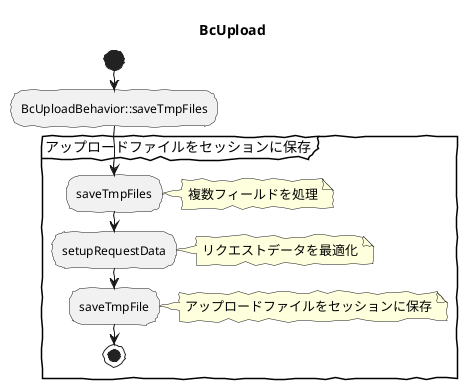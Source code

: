@startuml
skinparam handwritten true
skinparam backgroundColor white
title BcUpload

start

:BcUploadBehavior::saveTmpFiles;

group アップロードファイルをセッションに保存
	:saveTmpFiles;
		note right
			複数フィールドを処理
		end note	
	:setupRequestData;
		note right
			リクエストデータを最適化
		end note	
	:saveTmpFile;
		note right
			アップロードファイルをセッションに保存
		end note	
stop
@enduml
